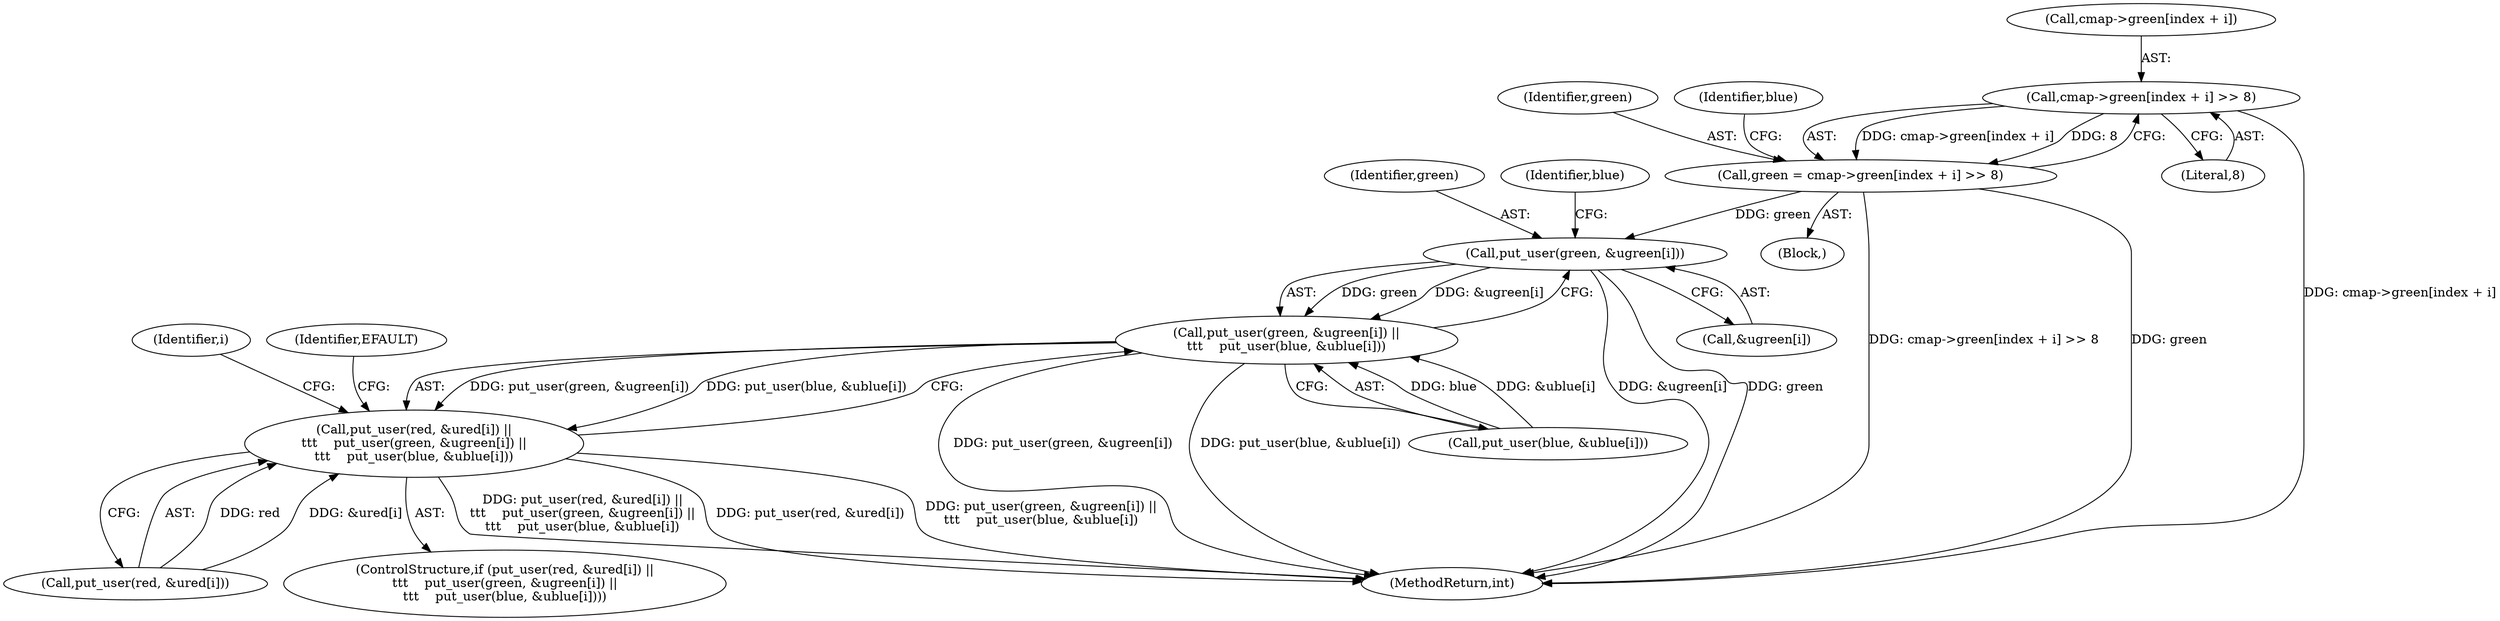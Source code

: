 digraph "0_linux_250c6c49e3b68756b14983c076183568636e2bde@array" {
"1000426" [label="(Call,cmap->green[index + i] >> 8)"];
"1000424" [label="(Call,green = cmap->green[index + i] >> 8)"];
"1000455" [label="(Call,put_user(green, &ugreen[i]))"];
"1000454" [label="(Call,put_user(green, &ugreen[i]) ||\n\t\t\t    put_user(blue, &ublue[i]))"];
"1000447" [label="(Call,put_user(red, &ured[i]) ||\n\t\t\t    put_user(green, &ugreen[i]) ||\n\t\t\t    put_user(blue, &ublue[i]))"];
"1000456" [label="(Identifier,green)"];
"1000411" [label="(Identifier,i)"];
"1000412" [label="(Block,)"];
"1000424" [label="(Call,green = cmap->green[index + i] >> 8)"];
"1000434" [label="(Literal,8)"];
"1000455" [label="(Call,put_user(green, &ugreen[i]))"];
"1000448" [label="(Call,put_user(red, &ured[i]))"];
"1000454" [label="(Call,put_user(green, &ugreen[i]) ||\n\t\t\t    put_user(blue, &ublue[i]))"];
"1000426" [label="(Call,cmap->green[index + i] >> 8)"];
"1000427" [label="(Call,cmap->green[index + i])"];
"1000462" [label="(Identifier,blue)"];
"1000447" [label="(Call,put_user(red, &ured[i]) ||\n\t\t\t    put_user(green, &ugreen[i]) ||\n\t\t\t    put_user(blue, &ublue[i]))"];
"1000476" [label="(MethodReturn,int)"];
"1000425" [label="(Identifier,green)"];
"1000461" [label="(Call,put_user(blue, &ublue[i]))"];
"1000446" [label="(ControlStructure,if (put_user(red, &ured[i]) ||\n\t\t\t    put_user(green, &ugreen[i]) ||\n\t\t\t    put_user(blue, &ublue[i])))"];
"1000469" [label="(Identifier,EFAULT)"];
"1000436" [label="(Identifier,blue)"];
"1000457" [label="(Call,&ugreen[i])"];
"1000426" -> "1000424"  [label="AST: "];
"1000426" -> "1000434"  [label="CFG: "];
"1000427" -> "1000426"  [label="AST: "];
"1000434" -> "1000426"  [label="AST: "];
"1000424" -> "1000426"  [label="CFG: "];
"1000426" -> "1000476"  [label="DDG: cmap->green[index + i]"];
"1000426" -> "1000424"  [label="DDG: cmap->green[index + i]"];
"1000426" -> "1000424"  [label="DDG: 8"];
"1000424" -> "1000412"  [label="AST: "];
"1000425" -> "1000424"  [label="AST: "];
"1000436" -> "1000424"  [label="CFG: "];
"1000424" -> "1000476"  [label="DDG: cmap->green[index + i] >> 8"];
"1000424" -> "1000476"  [label="DDG: green"];
"1000424" -> "1000455"  [label="DDG: green"];
"1000455" -> "1000454"  [label="AST: "];
"1000455" -> "1000457"  [label="CFG: "];
"1000456" -> "1000455"  [label="AST: "];
"1000457" -> "1000455"  [label="AST: "];
"1000462" -> "1000455"  [label="CFG: "];
"1000454" -> "1000455"  [label="CFG: "];
"1000455" -> "1000476"  [label="DDG: &ugreen[i]"];
"1000455" -> "1000476"  [label="DDG: green"];
"1000455" -> "1000454"  [label="DDG: green"];
"1000455" -> "1000454"  [label="DDG: &ugreen[i]"];
"1000454" -> "1000447"  [label="AST: "];
"1000454" -> "1000461"  [label="CFG: "];
"1000461" -> "1000454"  [label="AST: "];
"1000447" -> "1000454"  [label="CFG: "];
"1000454" -> "1000476"  [label="DDG: put_user(green, &ugreen[i])"];
"1000454" -> "1000476"  [label="DDG: put_user(blue, &ublue[i])"];
"1000454" -> "1000447"  [label="DDG: put_user(green, &ugreen[i])"];
"1000454" -> "1000447"  [label="DDG: put_user(blue, &ublue[i])"];
"1000461" -> "1000454"  [label="DDG: blue"];
"1000461" -> "1000454"  [label="DDG: &ublue[i]"];
"1000447" -> "1000446"  [label="AST: "];
"1000447" -> "1000448"  [label="CFG: "];
"1000448" -> "1000447"  [label="AST: "];
"1000469" -> "1000447"  [label="CFG: "];
"1000411" -> "1000447"  [label="CFG: "];
"1000447" -> "1000476"  [label="DDG: put_user(red, &ured[i]) ||\n\t\t\t    put_user(green, &ugreen[i]) ||\n\t\t\t    put_user(blue, &ublue[i])"];
"1000447" -> "1000476"  [label="DDG: put_user(red, &ured[i])"];
"1000447" -> "1000476"  [label="DDG: put_user(green, &ugreen[i]) ||\n\t\t\t    put_user(blue, &ublue[i])"];
"1000448" -> "1000447"  [label="DDG: red"];
"1000448" -> "1000447"  [label="DDG: &ured[i]"];
}
